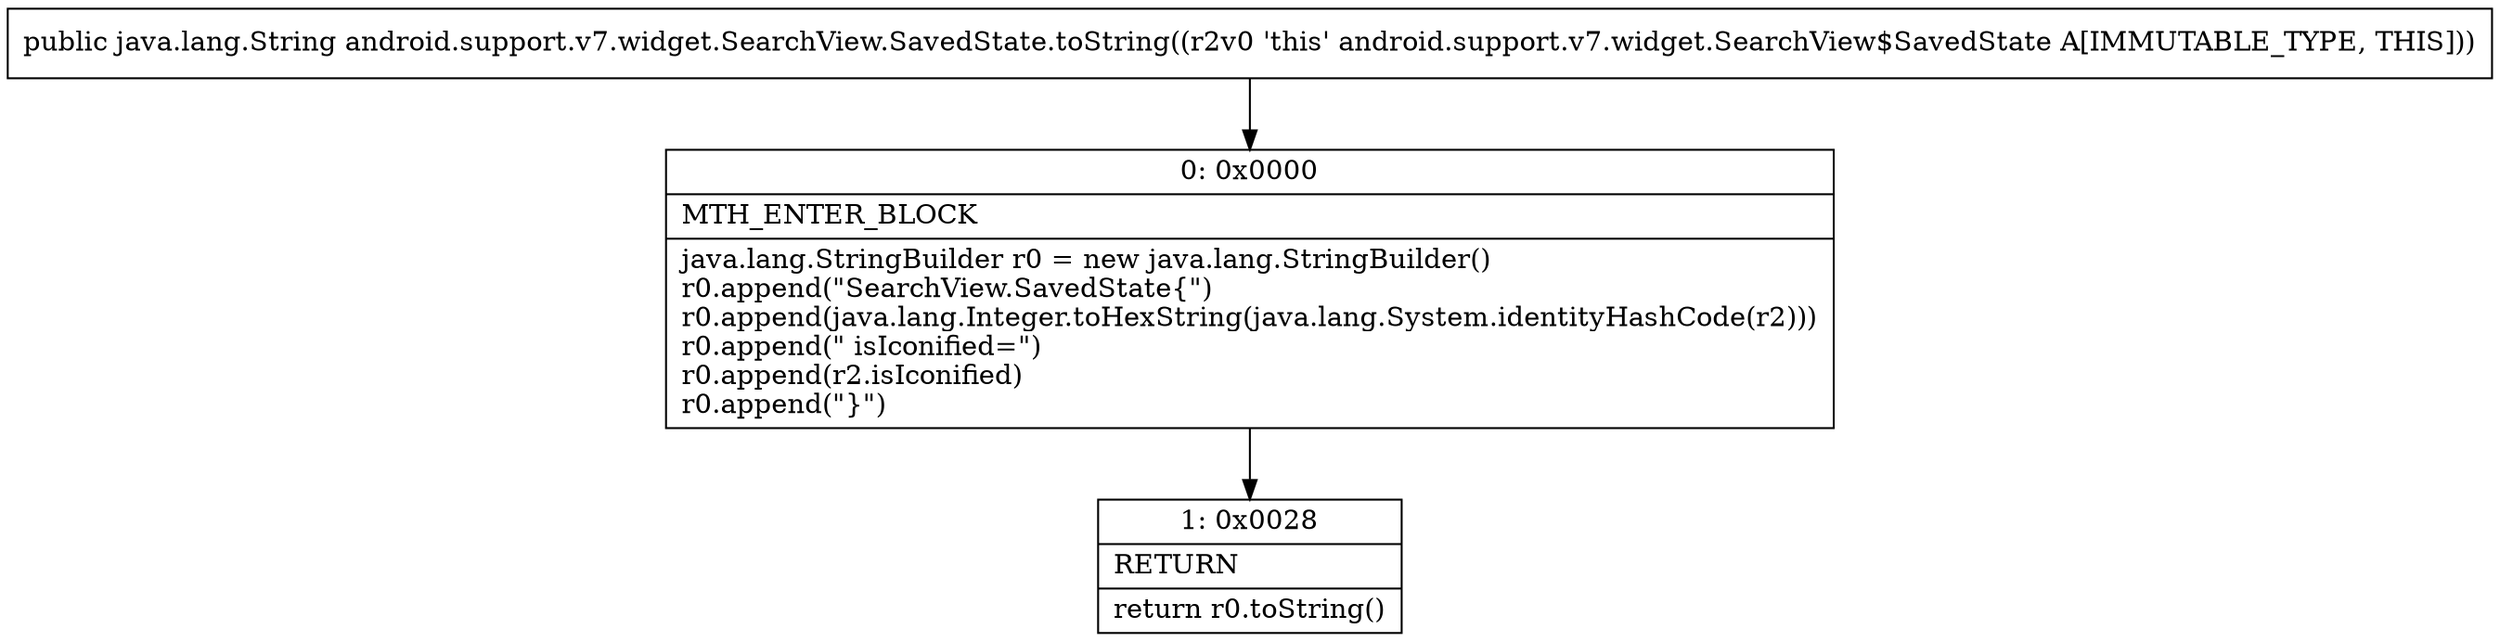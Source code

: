 digraph "CFG forandroid.support.v7.widget.SearchView.SavedState.toString()Ljava\/lang\/String;" {
Node_0 [shape=record,label="{0\:\ 0x0000|MTH_ENTER_BLOCK\l|java.lang.StringBuilder r0 = new java.lang.StringBuilder()\lr0.append(\"SearchView.SavedState\{\")\lr0.append(java.lang.Integer.toHexString(java.lang.System.identityHashCode(r2)))\lr0.append(\" isIconified=\")\lr0.append(r2.isIconified)\lr0.append(\"\}\")\l}"];
Node_1 [shape=record,label="{1\:\ 0x0028|RETURN\l|return r0.toString()\l}"];
MethodNode[shape=record,label="{public java.lang.String android.support.v7.widget.SearchView.SavedState.toString((r2v0 'this' android.support.v7.widget.SearchView$SavedState A[IMMUTABLE_TYPE, THIS])) }"];
MethodNode -> Node_0;
Node_0 -> Node_1;
}

